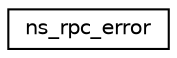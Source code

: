 digraph "Graphical Class Hierarchy"
{
  edge [fontname="Helvetica",fontsize="10",labelfontname="Helvetica",labelfontsize="10"];
  node [fontname="Helvetica",fontsize="10",shape=record];
  rankdir="LR";
  Node1 [label="ns_rpc_error",height=0.2,width=0.4,color="black", fillcolor="white", style="filled",URL="$structns__rpc__error.html"];
}
